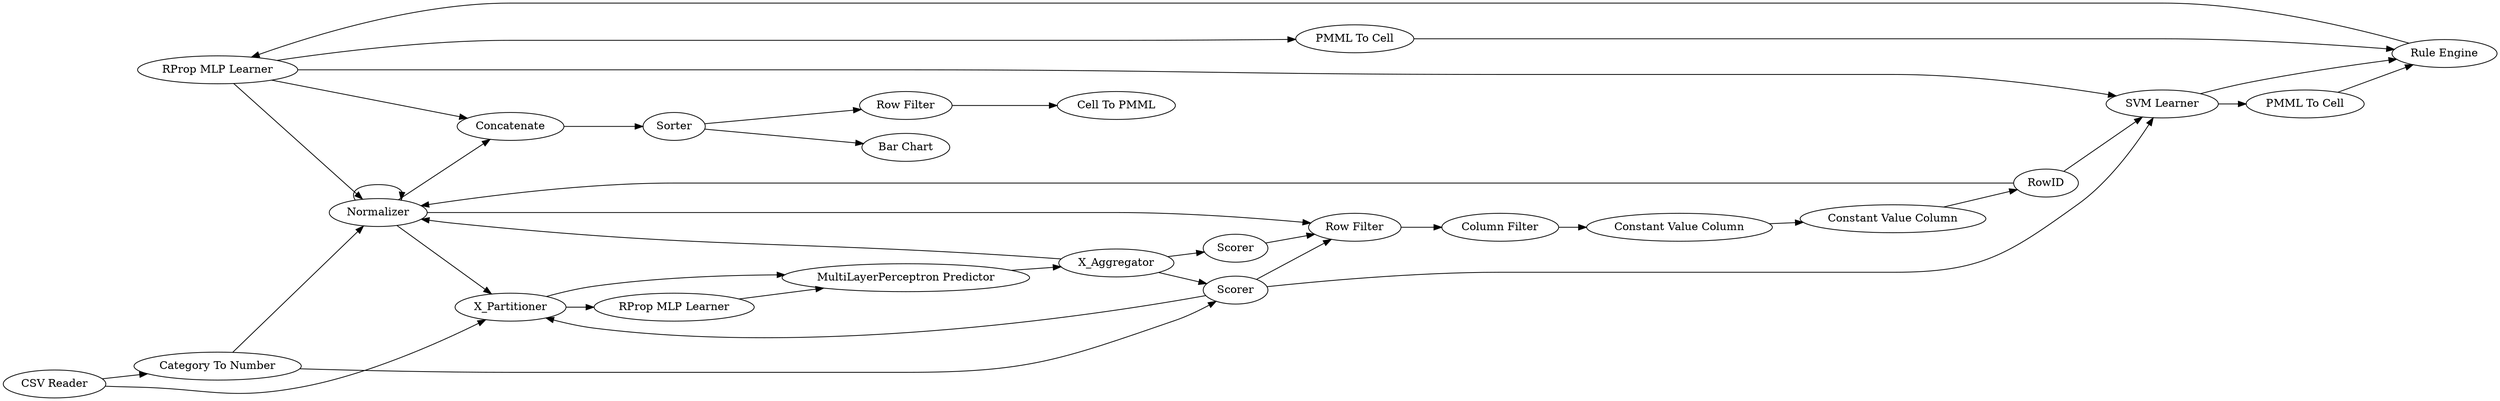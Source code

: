 digraph {
	53 -> 54
	40 -> 2
	34 -> 35
	28 -> 34
	7 -> 40
	39 -> 2
	58 -> 40
	293 -> 33
	7 -> 41
	293 -> 39
	41 -> 9
	9 -> 294
	31 -> 32
	35 -> 60
	35 -> 39
	35 -> 33
	290 -> 292
	33 -> 34
	32 -> 7
	33 -> 28
	35 -> 22
	40 -> 9
	22 -> 34
	39 -> 9
	52 -> 59
	40 -> 33
	39 -> 60
	62 -> 58
	39 -> 39
	7 -> 39
	58 -> 39
	52 -> 53
	294 -> 290
	2 -> 32
	292 -> 293
	62 -> 2
	60 -> 52
	2 -> 31
	292 [label="Constant Value Column"]
	7 [label=X_Aggregator]
	9 [label="Row Filter"]
	58 [label="Category To Number"]
	39 [label=Normalizer]
	290 [label="Constant Value Column"]
	41 [label=Scorer]
	31 [label="RProp MLP Learner"]
	54 [label="Cell To PMML"]
	59 [label="Bar Chart"]
	294 [label="Column Filter"]
	22 [label="PMML To Cell"]
	53 [label="Row Filter"]
	28 [label="PMML To Cell"]
	293 [label=RowID]
	60 [label=Concatenate]
	35 [label="RProp MLP Learner"]
	34 [label="Rule Engine"]
	62 [label="CSV Reader"]
	40 [label=Scorer]
	52 [label=Sorter]
	33 [label="SVM Learner"]
	32 [label="MultiLayerPerceptron Predictor"]
	2 [label=X_Partitioner]
	rankdir=LR
}

